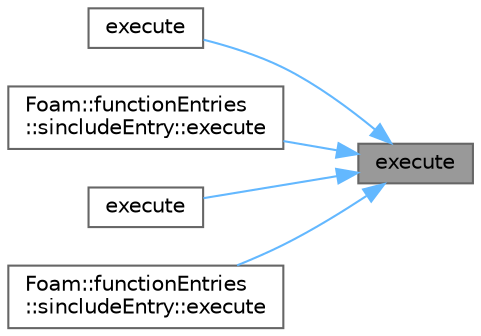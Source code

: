 digraph "execute"
{
 // LATEX_PDF_SIZE
  bgcolor="transparent";
  edge [fontname=Helvetica,fontsize=10,labelfontname=Helvetica,labelfontsize=10];
  node [fontname=Helvetica,fontsize=10,shape=box,height=0.2,width=0.4];
  rankdir="RL";
  Node1 [id="Node000001",label="execute",height=0.2,width=0.4,color="gray40", fillcolor="grey60", style="filled", fontcolor="black",tooltip=" "];
  Node1 -> Node2 [id="edge1_Node000001_Node000002",dir="back",color="steelblue1",style="solid",tooltip=" "];
  Node2 [id="Node000002",label="execute",height=0.2,width=0.4,color="grey40", fillcolor="white", style="filled",URL="$classFoam_1_1functionEntries_1_1includeEntry.html#a3f75550ce2e0fe35c2122e4511e45442",tooltip=" "];
  Node1 -> Node3 [id="edge2_Node000001_Node000003",dir="back",color="steelblue1",style="solid",tooltip=" "];
  Node3 [id="Node000003",label="Foam::functionEntries\l::sincludeEntry::execute",height=0.2,width=0.4,color="grey40", fillcolor="white", style="filled",URL="$classFoam_1_1functionEntries_1_1sincludeEntry.html#a3f75550ce2e0fe35c2122e4511e45442",tooltip=" "];
  Node1 -> Node4 [id="edge3_Node000001_Node000004",dir="back",color="steelblue1",style="solid",tooltip=" "];
  Node4 [id="Node000004",label="execute",height=0.2,width=0.4,color="grey40", fillcolor="white", style="filled",URL="$classFoam_1_1functionEntries_1_1includeEntry.html#afc28e0a3ea23c2317cd839564fab94eb",tooltip=" "];
  Node1 -> Node5 [id="edge4_Node000001_Node000005",dir="back",color="steelblue1",style="solid",tooltip=" "];
  Node5 [id="Node000005",label="Foam::functionEntries\l::sincludeEntry::execute",height=0.2,width=0.4,color="grey40", fillcolor="white", style="filled",URL="$classFoam_1_1functionEntries_1_1sincludeEntry.html#afc28e0a3ea23c2317cd839564fab94eb",tooltip=" "];
}
